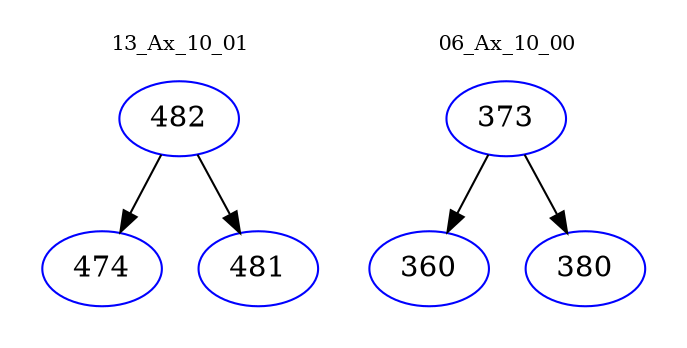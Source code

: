 digraph{
subgraph cluster_0 {
color = white
label = "13_Ax_10_01";
fontsize=10;
T0_482 [label="482", color="blue"]
T0_482 -> T0_474 [color="black"]
T0_474 [label="474", color="blue"]
T0_482 -> T0_481 [color="black"]
T0_481 [label="481", color="blue"]
}
subgraph cluster_1 {
color = white
label = "06_Ax_10_00";
fontsize=10;
T1_373 [label="373", color="blue"]
T1_373 -> T1_360 [color="black"]
T1_360 [label="360", color="blue"]
T1_373 -> T1_380 [color="black"]
T1_380 [label="380", color="blue"]
}
}
